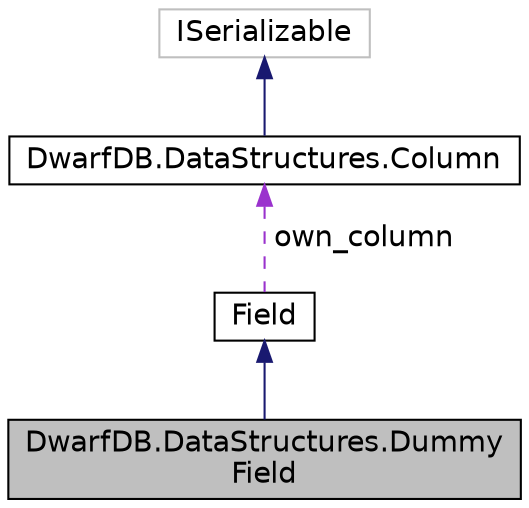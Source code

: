 digraph "DwarfDB.DataStructures.DummyField"
{
  edge [fontname="Helvetica",fontsize="14",labelfontname="Helvetica",labelfontsize="14"];
  node [fontname="Helvetica",fontsize="14",shape=record];
  Node1 [label="DwarfDB.DataStructures.Dummy\lField",height=0.2,width=0.4,color="black", fillcolor="grey75", style="filled", fontcolor="black"];
  Node2 -> Node1 [dir="back",color="midnightblue",fontsize="14",style="solid",fontname="Helvetica"];
  Node2 [label="Field",height=0.2,width=0.4,color="black", fillcolor="white", style="filled",URL="$d7/d12/class_dwarf_d_b_1_1_data_structures_1_1_field.html",tooltip="Class for field of Record "];
  Node3 -> Node2 [dir="back",color="darkorchid3",fontsize="14",style="dashed",label=" own_column" ,fontname="Helvetica"];
  Node3 [label="DwarfDB.DataStructures.Column",height=0.2,width=0.4,color="black", fillcolor="white", style="filled",URL="$d7/def/class_dwarf_d_b_1_1_data_structures_1_1_column.html"];
  Node4 -> Node3 [dir="back",color="midnightblue",fontsize="14",style="solid",fontname="Helvetica"];
  Node4 [label="ISerializable",height=0.2,width=0.4,color="grey75", fillcolor="white", style="filled"];
}
